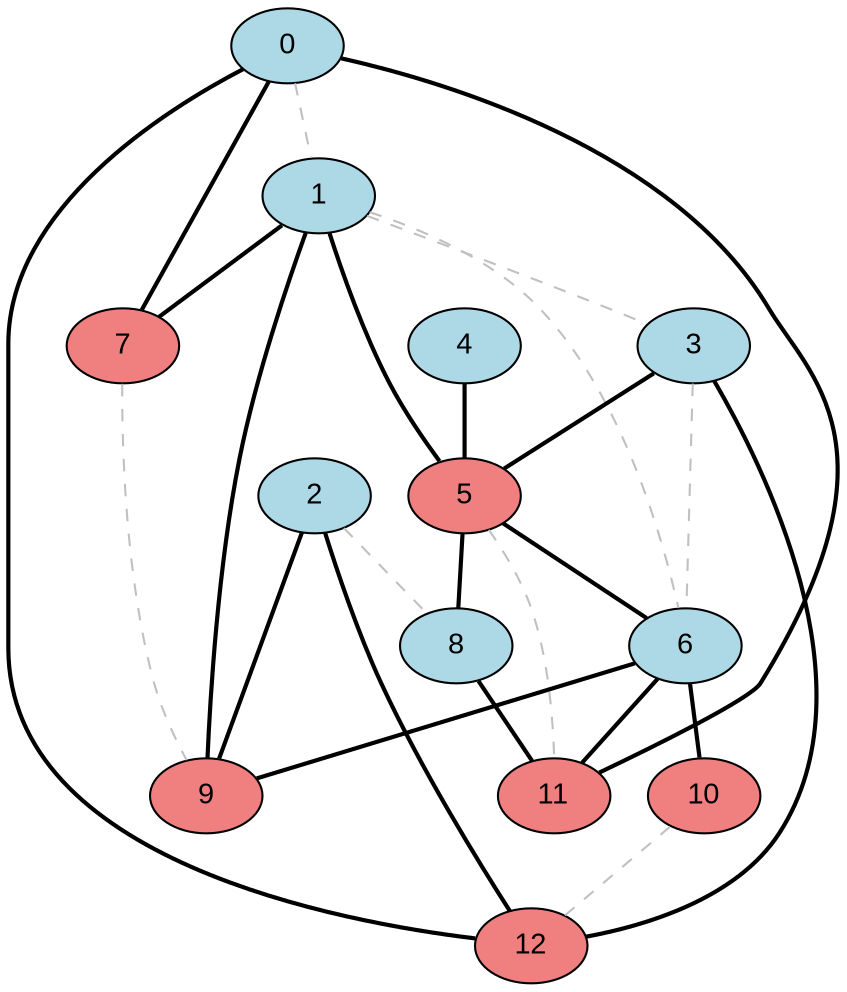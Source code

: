 graph MaxCutGreedy {
  node [style=filled, fontname="Arial"];
  0 [fillcolor=lightblue];
  1 [fillcolor=lightblue];
  2 [fillcolor=lightblue];
  3 [fillcolor=lightblue];
  4 [fillcolor=lightblue];
  5 [fillcolor=lightcoral];
  6 [fillcolor=lightblue];
  7 [fillcolor=lightcoral];
  8 [fillcolor=lightblue];
  9 [fillcolor=lightcoral];
  10 [fillcolor=lightcoral];
  11 [fillcolor=lightcoral];
  12 [fillcolor=lightcoral];
  0 -- 1 [color=gray, style=dashed];
  0 -- 7 [color=black, style=bold];
  0 -- 11 [color=black, style=bold];
  0 -- 12 [color=black, style=bold];
  1 -- 3 [color=gray, style=dashed];
  1 -- 5 [color=black, style=bold];
  1 -- 6 [color=gray, style=dashed];
  1 -- 7 [color=black, style=bold];
  1 -- 9 [color=black, style=bold];
  2 -- 8 [color=gray, style=dashed];
  2 -- 9 [color=black, style=bold];
  2 -- 12 [color=black, style=bold];
  3 -- 5 [color=black, style=bold];
  3 -- 6 [color=gray, style=dashed];
  3 -- 12 [color=black, style=bold];
  4 -- 5 [color=black, style=bold];
  5 -- 6 [color=black, style=bold];
  5 -- 8 [color=black, style=bold];
  5 -- 11 [color=gray, style=dashed];
  6 -- 9 [color=black, style=bold];
  6 -- 10 [color=black, style=bold];
  6 -- 11 [color=black, style=bold];
  7 -- 9 [color=gray, style=dashed];
  8 -- 11 [color=black, style=bold];
  10 -- 12 [color=gray, style=dashed];
}
